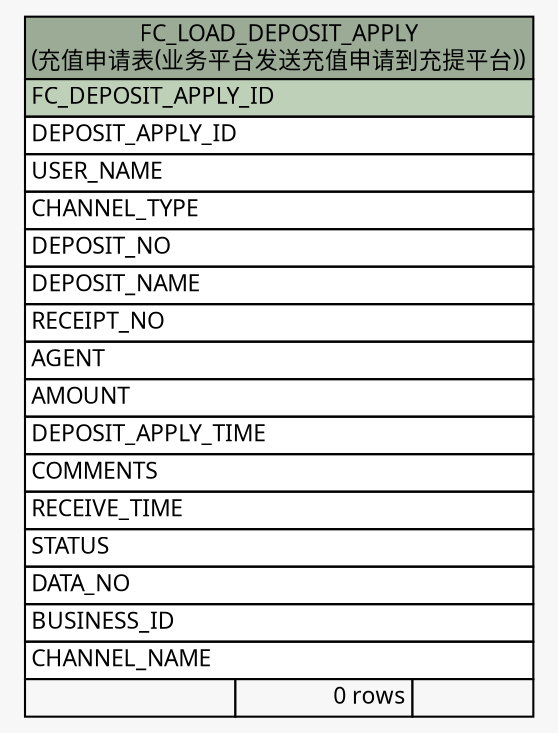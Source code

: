// dot 2.26.0 on Linux 2.6.32-504.3.3.el6.x86_64
// SchemaSpy rev Unknown
digraph "FC_LOAD_DEPOSIT_APPLY" {
  graph [
    rankdir="RL"
    bgcolor="#f7f7f7"
    nodesep="0.18"
    ranksep="0.46"
    fontname="Microsoft YaHei"
    fontsize="11"
  ];
  node [
    fontname="Microsoft YaHei"
    fontsize="11"
    shape="plaintext"
  ];
  edge [
    arrowsize="0.8"
  ];
  "FC_LOAD_DEPOSIT_APPLY" [
    label=<
    <TABLE BORDER="0" CELLBORDER="1" CELLSPACING="0" BGCOLOR="#ffffff">
      <TR><TD COLSPAN="3" BGCOLOR="#9bab96" ALIGN="CENTER">FC_LOAD_DEPOSIT_APPLY<br/>(充值申请表(业务平台发送充值申请到充提平台))</TD></TR>
      <TR><TD PORT="FC_DEPOSIT_APPLY_ID" COLSPAN="3" BGCOLOR="#bed1b8" ALIGN="LEFT">FC_DEPOSIT_APPLY_ID</TD></TR>
      <TR><TD PORT="DEPOSIT_APPLY_ID" COLSPAN="3" ALIGN="LEFT">DEPOSIT_APPLY_ID</TD></TR>
      <TR><TD PORT="USER_NAME" COLSPAN="3" ALIGN="LEFT">USER_NAME</TD></TR>
      <TR><TD PORT="CHANNEL_TYPE" COLSPAN="3" ALIGN="LEFT">CHANNEL_TYPE</TD></TR>
      <TR><TD PORT="DEPOSIT_NO" COLSPAN="3" ALIGN="LEFT">DEPOSIT_NO</TD></TR>
      <TR><TD PORT="DEPOSIT_NAME" COLSPAN="3" ALIGN="LEFT">DEPOSIT_NAME</TD></TR>
      <TR><TD PORT="RECEIPT_NO" COLSPAN="3" ALIGN="LEFT">RECEIPT_NO</TD></TR>
      <TR><TD PORT="AGENT" COLSPAN="3" ALIGN="LEFT">AGENT</TD></TR>
      <TR><TD PORT="AMOUNT" COLSPAN="3" ALIGN="LEFT">AMOUNT</TD></TR>
      <TR><TD PORT="DEPOSIT_APPLY_TIME" COLSPAN="3" ALIGN="LEFT">DEPOSIT_APPLY_TIME</TD></TR>
      <TR><TD PORT="COMMENTS" COLSPAN="3" ALIGN="LEFT">COMMENTS</TD></TR>
      <TR><TD PORT="RECEIVE_TIME" COLSPAN="3" ALIGN="LEFT">RECEIVE_TIME</TD></TR>
      <TR><TD PORT="STATUS" COLSPAN="3" ALIGN="LEFT">STATUS</TD></TR>
      <TR><TD PORT="DATA_NO" COLSPAN="3" ALIGN="LEFT">DATA_NO</TD></TR>
      <TR><TD PORT="BUSINESS_ID" COLSPAN="3" ALIGN="LEFT">BUSINESS_ID</TD></TR>
      <TR><TD PORT="CHANNEL_NAME" COLSPAN="3" ALIGN="LEFT">CHANNEL_NAME</TD></TR>
      <TR><TD ALIGN="LEFT" BGCOLOR="#f7f7f7">  </TD><TD ALIGN="RIGHT" BGCOLOR="#f7f7f7">0 rows</TD><TD ALIGN="RIGHT" BGCOLOR="#f7f7f7">  </TD></TR>
    </TABLE>>
    URL="tables/FC_LOAD_DEPOSIT_APPLY.html"
    tooltip="FC_LOAD_DEPOSIT_APPLY"
  ];
}
